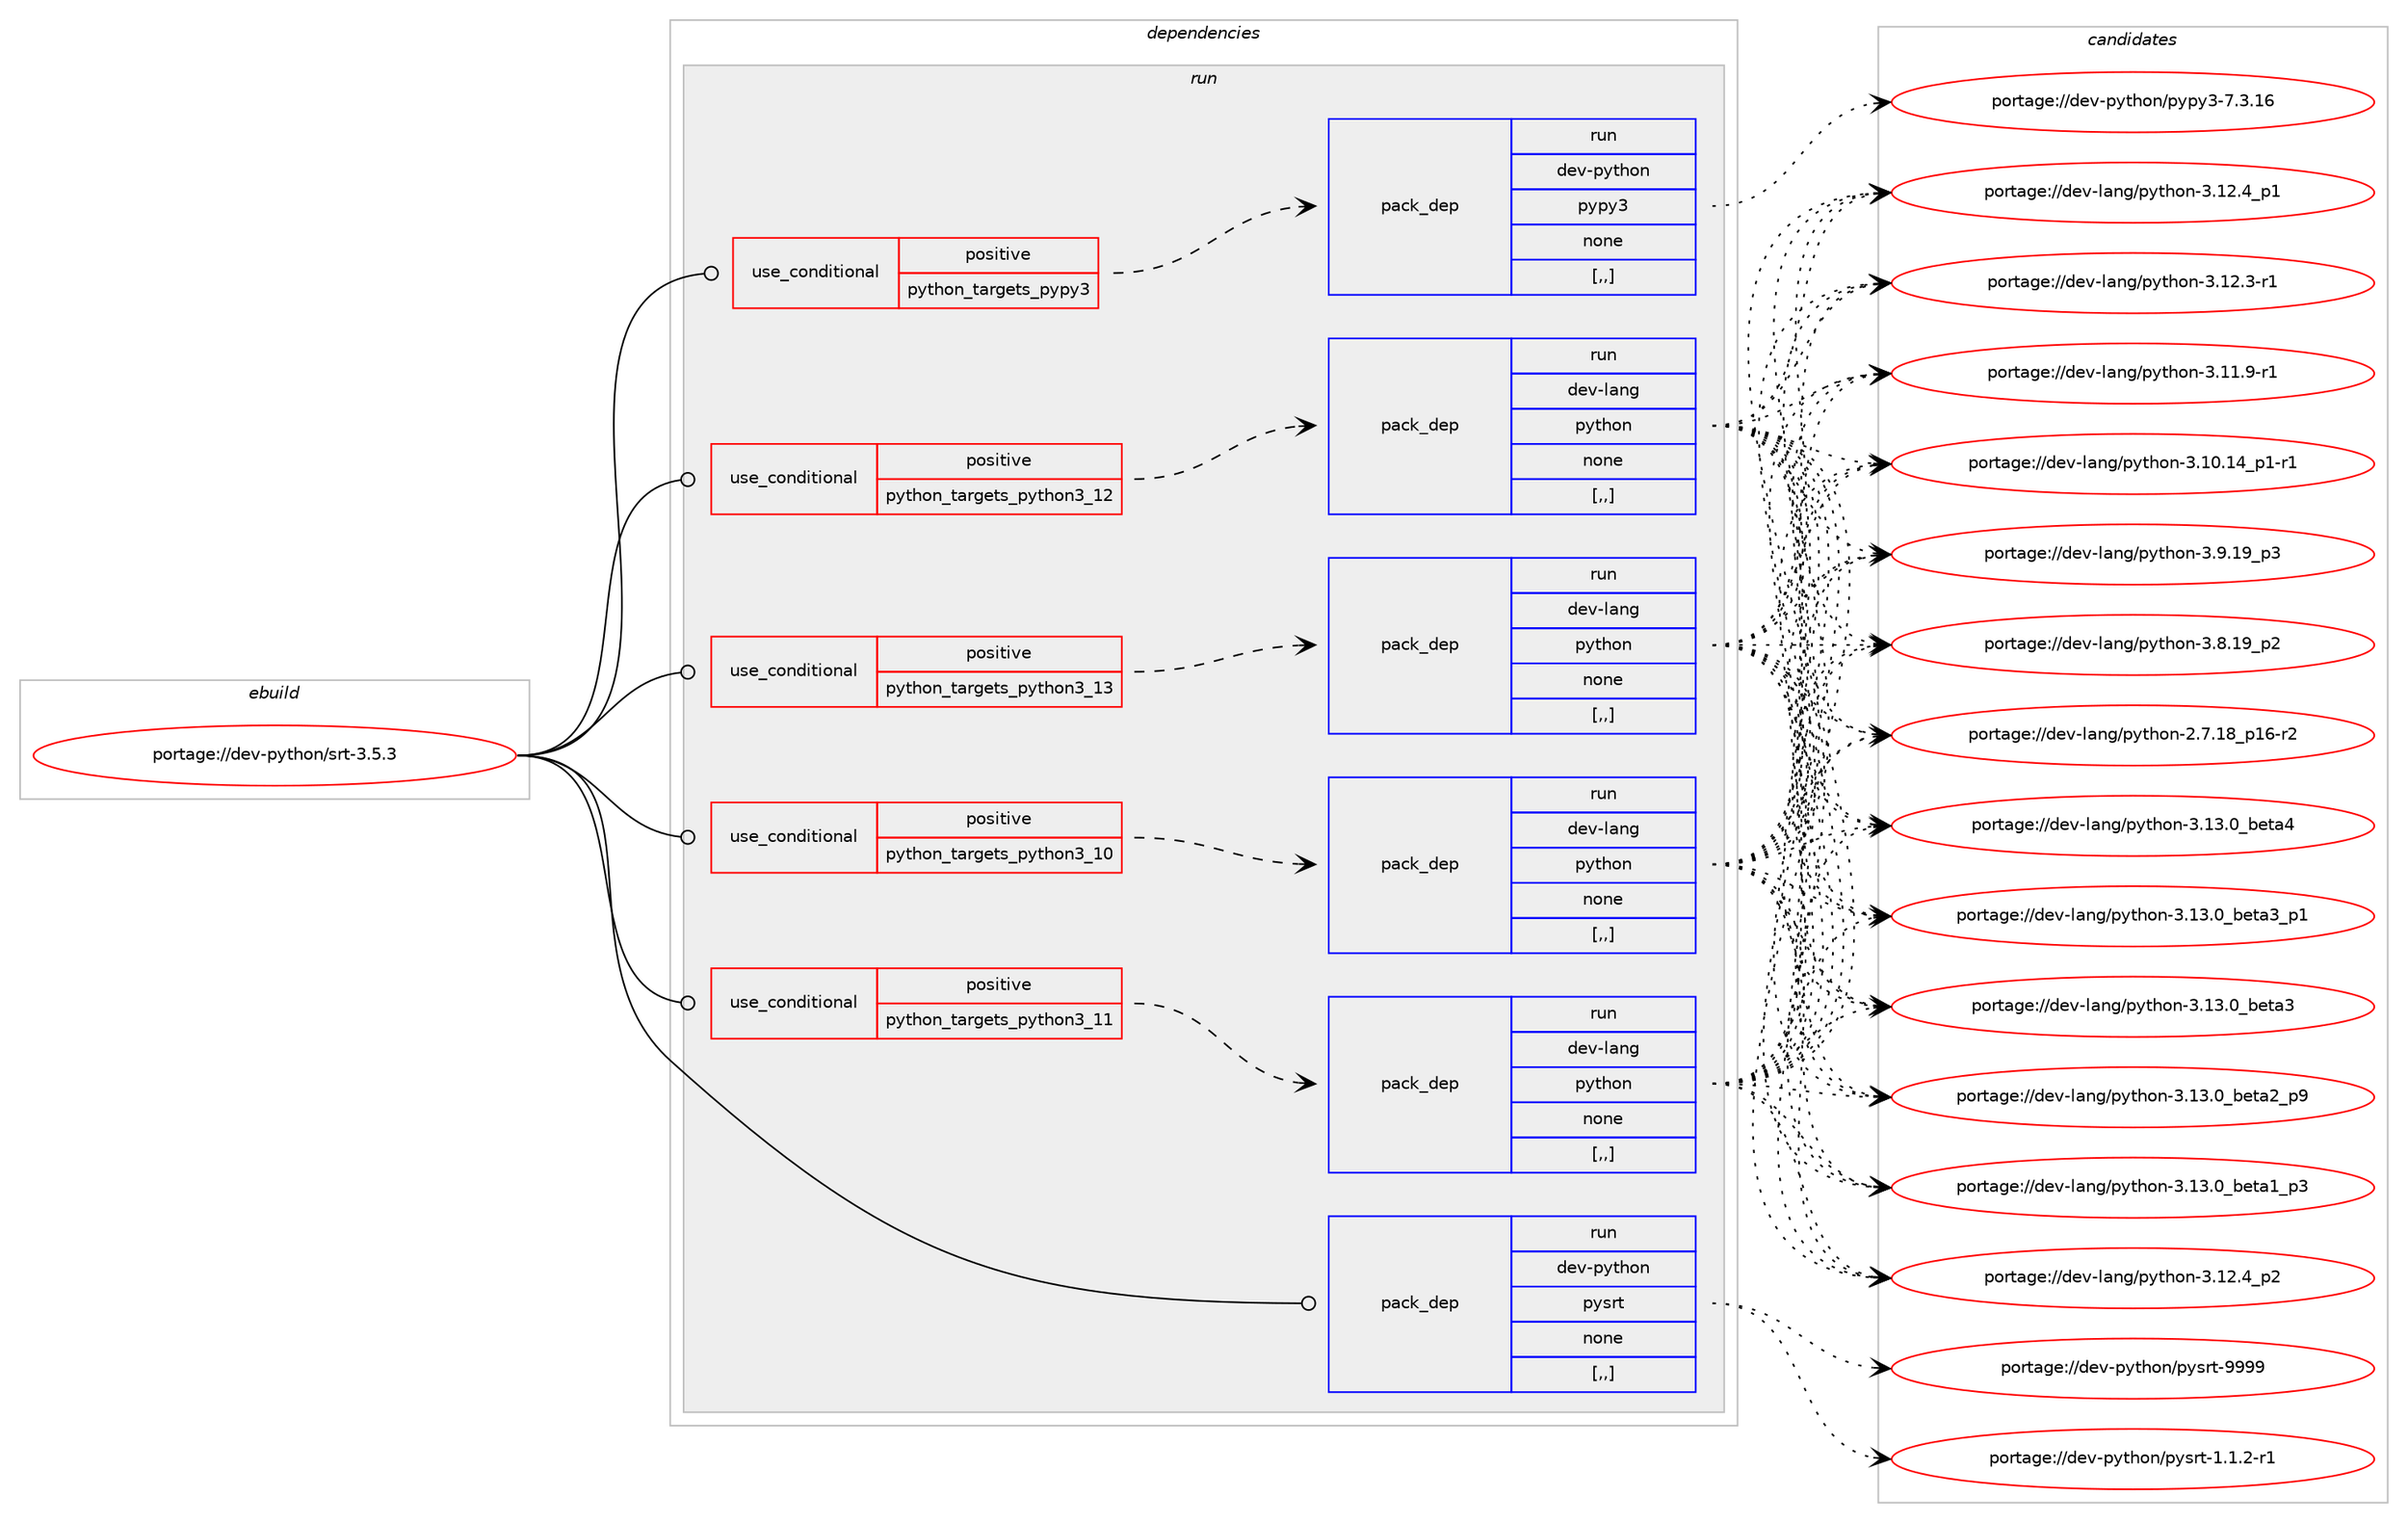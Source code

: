 digraph prolog {

# *************
# Graph options
# *************

newrank=true;
concentrate=true;
compound=true;
graph [rankdir=LR,fontname=Helvetica,fontsize=10,ranksep=1.5];#, ranksep=2.5, nodesep=0.2];
edge  [arrowhead=vee];
node  [fontname=Helvetica,fontsize=10];

# **********
# The ebuild
# **********

subgraph cluster_leftcol {
color=gray;
label=<<i>ebuild</i>>;
id [label="portage://dev-python/srt-3.5.3", color=red, width=4, href="../dev-python/srt-3.5.3.svg"];
}

# ****************
# The dependencies
# ****************

subgraph cluster_midcol {
color=gray;
label=<<i>dependencies</i>>;
subgraph cluster_compile {
fillcolor="#eeeeee";
style=filled;
label=<<i>compile</i>>;
}
subgraph cluster_compileandrun {
fillcolor="#eeeeee";
style=filled;
label=<<i>compile and run</i>>;
}
subgraph cluster_run {
fillcolor="#eeeeee";
style=filled;
label=<<i>run</i>>;
subgraph cond40176 {
dependency165019 [label=<<TABLE BORDER="0" CELLBORDER="1" CELLSPACING="0" CELLPADDING="4"><TR><TD ROWSPAN="3" CELLPADDING="10">use_conditional</TD></TR><TR><TD>positive</TD></TR><TR><TD>python_targets_pypy3</TD></TR></TABLE>>, shape=none, color=red];
subgraph pack123570 {
dependency165020 [label=<<TABLE BORDER="0" CELLBORDER="1" CELLSPACING="0" CELLPADDING="4" WIDTH="220"><TR><TD ROWSPAN="6" CELLPADDING="30">pack_dep</TD></TR><TR><TD WIDTH="110">run</TD></TR><TR><TD>dev-python</TD></TR><TR><TD>pypy3</TD></TR><TR><TD>none</TD></TR><TR><TD>[,,]</TD></TR></TABLE>>, shape=none, color=blue];
}
dependency165019:e -> dependency165020:w [weight=20,style="dashed",arrowhead="vee"];
}
id:e -> dependency165019:w [weight=20,style="solid",arrowhead="odot"];
subgraph cond40177 {
dependency165021 [label=<<TABLE BORDER="0" CELLBORDER="1" CELLSPACING="0" CELLPADDING="4"><TR><TD ROWSPAN="3" CELLPADDING="10">use_conditional</TD></TR><TR><TD>positive</TD></TR><TR><TD>python_targets_python3_10</TD></TR></TABLE>>, shape=none, color=red];
subgraph pack123571 {
dependency165022 [label=<<TABLE BORDER="0" CELLBORDER="1" CELLSPACING="0" CELLPADDING="4" WIDTH="220"><TR><TD ROWSPAN="6" CELLPADDING="30">pack_dep</TD></TR><TR><TD WIDTH="110">run</TD></TR><TR><TD>dev-lang</TD></TR><TR><TD>python</TD></TR><TR><TD>none</TD></TR><TR><TD>[,,]</TD></TR></TABLE>>, shape=none, color=blue];
}
dependency165021:e -> dependency165022:w [weight=20,style="dashed",arrowhead="vee"];
}
id:e -> dependency165021:w [weight=20,style="solid",arrowhead="odot"];
subgraph cond40178 {
dependency165023 [label=<<TABLE BORDER="0" CELLBORDER="1" CELLSPACING="0" CELLPADDING="4"><TR><TD ROWSPAN="3" CELLPADDING="10">use_conditional</TD></TR><TR><TD>positive</TD></TR><TR><TD>python_targets_python3_11</TD></TR></TABLE>>, shape=none, color=red];
subgraph pack123572 {
dependency165024 [label=<<TABLE BORDER="0" CELLBORDER="1" CELLSPACING="0" CELLPADDING="4" WIDTH="220"><TR><TD ROWSPAN="6" CELLPADDING="30">pack_dep</TD></TR><TR><TD WIDTH="110">run</TD></TR><TR><TD>dev-lang</TD></TR><TR><TD>python</TD></TR><TR><TD>none</TD></TR><TR><TD>[,,]</TD></TR></TABLE>>, shape=none, color=blue];
}
dependency165023:e -> dependency165024:w [weight=20,style="dashed",arrowhead="vee"];
}
id:e -> dependency165023:w [weight=20,style="solid",arrowhead="odot"];
subgraph cond40179 {
dependency165025 [label=<<TABLE BORDER="0" CELLBORDER="1" CELLSPACING="0" CELLPADDING="4"><TR><TD ROWSPAN="3" CELLPADDING="10">use_conditional</TD></TR><TR><TD>positive</TD></TR><TR><TD>python_targets_python3_12</TD></TR></TABLE>>, shape=none, color=red];
subgraph pack123573 {
dependency165026 [label=<<TABLE BORDER="0" CELLBORDER="1" CELLSPACING="0" CELLPADDING="4" WIDTH="220"><TR><TD ROWSPAN="6" CELLPADDING="30">pack_dep</TD></TR><TR><TD WIDTH="110">run</TD></TR><TR><TD>dev-lang</TD></TR><TR><TD>python</TD></TR><TR><TD>none</TD></TR><TR><TD>[,,]</TD></TR></TABLE>>, shape=none, color=blue];
}
dependency165025:e -> dependency165026:w [weight=20,style="dashed",arrowhead="vee"];
}
id:e -> dependency165025:w [weight=20,style="solid",arrowhead="odot"];
subgraph cond40180 {
dependency165027 [label=<<TABLE BORDER="0" CELLBORDER="1" CELLSPACING="0" CELLPADDING="4"><TR><TD ROWSPAN="3" CELLPADDING="10">use_conditional</TD></TR><TR><TD>positive</TD></TR><TR><TD>python_targets_python3_13</TD></TR></TABLE>>, shape=none, color=red];
subgraph pack123574 {
dependency165028 [label=<<TABLE BORDER="0" CELLBORDER="1" CELLSPACING="0" CELLPADDING="4" WIDTH="220"><TR><TD ROWSPAN="6" CELLPADDING="30">pack_dep</TD></TR><TR><TD WIDTH="110">run</TD></TR><TR><TD>dev-lang</TD></TR><TR><TD>python</TD></TR><TR><TD>none</TD></TR><TR><TD>[,,]</TD></TR></TABLE>>, shape=none, color=blue];
}
dependency165027:e -> dependency165028:w [weight=20,style="dashed",arrowhead="vee"];
}
id:e -> dependency165027:w [weight=20,style="solid",arrowhead="odot"];
subgraph pack123575 {
dependency165029 [label=<<TABLE BORDER="0" CELLBORDER="1" CELLSPACING="0" CELLPADDING="4" WIDTH="220"><TR><TD ROWSPAN="6" CELLPADDING="30">pack_dep</TD></TR><TR><TD WIDTH="110">run</TD></TR><TR><TD>dev-python</TD></TR><TR><TD>pysrt</TD></TR><TR><TD>none</TD></TR><TR><TD>[,,]</TD></TR></TABLE>>, shape=none, color=blue];
}
id:e -> dependency165029:w [weight=20,style="solid",arrowhead="odot"];
}
}

# **************
# The candidates
# **************

subgraph cluster_choices {
rank=same;
color=gray;
label=<<i>candidates</i>>;

subgraph choice123570 {
color=black;
nodesep=1;
choice10010111845112121116104111110471121211121215145554651464954 [label="portage://dev-python/pypy3-7.3.16", color=red, width=4,href="../dev-python/pypy3-7.3.16.svg"];
dependency165020:e -> choice10010111845112121116104111110471121211121215145554651464954:w [style=dotted,weight="100"];
}
subgraph choice123571 {
color=black;
nodesep=1;
choice1001011184510897110103471121211161041111104551464951464895981011169752 [label="portage://dev-lang/python-3.13.0_beta4", color=red, width=4,href="../dev-lang/python-3.13.0_beta4.svg"];
choice10010111845108971101034711212111610411111045514649514648959810111697519511249 [label="portage://dev-lang/python-3.13.0_beta3_p1", color=red, width=4,href="../dev-lang/python-3.13.0_beta3_p1.svg"];
choice1001011184510897110103471121211161041111104551464951464895981011169751 [label="portage://dev-lang/python-3.13.0_beta3", color=red, width=4,href="../dev-lang/python-3.13.0_beta3.svg"];
choice10010111845108971101034711212111610411111045514649514648959810111697509511257 [label="portage://dev-lang/python-3.13.0_beta2_p9", color=red, width=4,href="../dev-lang/python-3.13.0_beta2_p9.svg"];
choice10010111845108971101034711212111610411111045514649514648959810111697499511251 [label="portage://dev-lang/python-3.13.0_beta1_p3", color=red, width=4,href="../dev-lang/python-3.13.0_beta1_p3.svg"];
choice100101118451089711010347112121116104111110455146495046529511250 [label="portage://dev-lang/python-3.12.4_p2", color=red, width=4,href="../dev-lang/python-3.12.4_p2.svg"];
choice100101118451089711010347112121116104111110455146495046529511249 [label="portage://dev-lang/python-3.12.4_p1", color=red, width=4,href="../dev-lang/python-3.12.4_p1.svg"];
choice100101118451089711010347112121116104111110455146495046514511449 [label="portage://dev-lang/python-3.12.3-r1", color=red, width=4,href="../dev-lang/python-3.12.3-r1.svg"];
choice100101118451089711010347112121116104111110455146494946574511449 [label="portage://dev-lang/python-3.11.9-r1", color=red, width=4,href="../dev-lang/python-3.11.9-r1.svg"];
choice100101118451089711010347112121116104111110455146494846495295112494511449 [label="portage://dev-lang/python-3.10.14_p1-r1", color=red, width=4,href="../dev-lang/python-3.10.14_p1-r1.svg"];
choice100101118451089711010347112121116104111110455146574649579511251 [label="portage://dev-lang/python-3.9.19_p3", color=red, width=4,href="../dev-lang/python-3.9.19_p3.svg"];
choice100101118451089711010347112121116104111110455146564649579511250 [label="portage://dev-lang/python-3.8.19_p2", color=red, width=4,href="../dev-lang/python-3.8.19_p2.svg"];
choice100101118451089711010347112121116104111110455046554649569511249544511450 [label="portage://dev-lang/python-2.7.18_p16-r2", color=red, width=4,href="../dev-lang/python-2.7.18_p16-r2.svg"];
dependency165022:e -> choice1001011184510897110103471121211161041111104551464951464895981011169752:w [style=dotted,weight="100"];
dependency165022:e -> choice10010111845108971101034711212111610411111045514649514648959810111697519511249:w [style=dotted,weight="100"];
dependency165022:e -> choice1001011184510897110103471121211161041111104551464951464895981011169751:w [style=dotted,weight="100"];
dependency165022:e -> choice10010111845108971101034711212111610411111045514649514648959810111697509511257:w [style=dotted,weight="100"];
dependency165022:e -> choice10010111845108971101034711212111610411111045514649514648959810111697499511251:w [style=dotted,weight="100"];
dependency165022:e -> choice100101118451089711010347112121116104111110455146495046529511250:w [style=dotted,weight="100"];
dependency165022:e -> choice100101118451089711010347112121116104111110455146495046529511249:w [style=dotted,weight="100"];
dependency165022:e -> choice100101118451089711010347112121116104111110455146495046514511449:w [style=dotted,weight="100"];
dependency165022:e -> choice100101118451089711010347112121116104111110455146494946574511449:w [style=dotted,weight="100"];
dependency165022:e -> choice100101118451089711010347112121116104111110455146494846495295112494511449:w [style=dotted,weight="100"];
dependency165022:e -> choice100101118451089711010347112121116104111110455146574649579511251:w [style=dotted,weight="100"];
dependency165022:e -> choice100101118451089711010347112121116104111110455146564649579511250:w [style=dotted,weight="100"];
dependency165022:e -> choice100101118451089711010347112121116104111110455046554649569511249544511450:w [style=dotted,weight="100"];
}
subgraph choice123572 {
color=black;
nodesep=1;
choice1001011184510897110103471121211161041111104551464951464895981011169752 [label="portage://dev-lang/python-3.13.0_beta4", color=red, width=4,href="../dev-lang/python-3.13.0_beta4.svg"];
choice10010111845108971101034711212111610411111045514649514648959810111697519511249 [label="portage://dev-lang/python-3.13.0_beta3_p1", color=red, width=4,href="../dev-lang/python-3.13.0_beta3_p1.svg"];
choice1001011184510897110103471121211161041111104551464951464895981011169751 [label="portage://dev-lang/python-3.13.0_beta3", color=red, width=4,href="../dev-lang/python-3.13.0_beta3.svg"];
choice10010111845108971101034711212111610411111045514649514648959810111697509511257 [label="portage://dev-lang/python-3.13.0_beta2_p9", color=red, width=4,href="../dev-lang/python-3.13.0_beta2_p9.svg"];
choice10010111845108971101034711212111610411111045514649514648959810111697499511251 [label="portage://dev-lang/python-3.13.0_beta1_p3", color=red, width=4,href="../dev-lang/python-3.13.0_beta1_p3.svg"];
choice100101118451089711010347112121116104111110455146495046529511250 [label="portage://dev-lang/python-3.12.4_p2", color=red, width=4,href="../dev-lang/python-3.12.4_p2.svg"];
choice100101118451089711010347112121116104111110455146495046529511249 [label="portage://dev-lang/python-3.12.4_p1", color=red, width=4,href="../dev-lang/python-3.12.4_p1.svg"];
choice100101118451089711010347112121116104111110455146495046514511449 [label="portage://dev-lang/python-3.12.3-r1", color=red, width=4,href="../dev-lang/python-3.12.3-r1.svg"];
choice100101118451089711010347112121116104111110455146494946574511449 [label="portage://dev-lang/python-3.11.9-r1", color=red, width=4,href="../dev-lang/python-3.11.9-r1.svg"];
choice100101118451089711010347112121116104111110455146494846495295112494511449 [label="portage://dev-lang/python-3.10.14_p1-r1", color=red, width=4,href="../dev-lang/python-3.10.14_p1-r1.svg"];
choice100101118451089711010347112121116104111110455146574649579511251 [label="portage://dev-lang/python-3.9.19_p3", color=red, width=4,href="../dev-lang/python-3.9.19_p3.svg"];
choice100101118451089711010347112121116104111110455146564649579511250 [label="portage://dev-lang/python-3.8.19_p2", color=red, width=4,href="../dev-lang/python-3.8.19_p2.svg"];
choice100101118451089711010347112121116104111110455046554649569511249544511450 [label="portage://dev-lang/python-2.7.18_p16-r2", color=red, width=4,href="../dev-lang/python-2.7.18_p16-r2.svg"];
dependency165024:e -> choice1001011184510897110103471121211161041111104551464951464895981011169752:w [style=dotted,weight="100"];
dependency165024:e -> choice10010111845108971101034711212111610411111045514649514648959810111697519511249:w [style=dotted,weight="100"];
dependency165024:e -> choice1001011184510897110103471121211161041111104551464951464895981011169751:w [style=dotted,weight="100"];
dependency165024:e -> choice10010111845108971101034711212111610411111045514649514648959810111697509511257:w [style=dotted,weight="100"];
dependency165024:e -> choice10010111845108971101034711212111610411111045514649514648959810111697499511251:w [style=dotted,weight="100"];
dependency165024:e -> choice100101118451089711010347112121116104111110455146495046529511250:w [style=dotted,weight="100"];
dependency165024:e -> choice100101118451089711010347112121116104111110455146495046529511249:w [style=dotted,weight="100"];
dependency165024:e -> choice100101118451089711010347112121116104111110455146495046514511449:w [style=dotted,weight="100"];
dependency165024:e -> choice100101118451089711010347112121116104111110455146494946574511449:w [style=dotted,weight="100"];
dependency165024:e -> choice100101118451089711010347112121116104111110455146494846495295112494511449:w [style=dotted,weight="100"];
dependency165024:e -> choice100101118451089711010347112121116104111110455146574649579511251:w [style=dotted,weight="100"];
dependency165024:e -> choice100101118451089711010347112121116104111110455146564649579511250:w [style=dotted,weight="100"];
dependency165024:e -> choice100101118451089711010347112121116104111110455046554649569511249544511450:w [style=dotted,weight="100"];
}
subgraph choice123573 {
color=black;
nodesep=1;
choice1001011184510897110103471121211161041111104551464951464895981011169752 [label="portage://dev-lang/python-3.13.0_beta4", color=red, width=4,href="../dev-lang/python-3.13.0_beta4.svg"];
choice10010111845108971101034711212111610411111045514649514648959810111697519511249 [label="portage://dev-lang/python-3.13.0_beta3_p1", color=red, width=4,href="../dev-lang/python-3.13.0_beta3_p1.svg"];
choice1001011184510897110103471121211161041111104551464951464895981011169751 [label="portage://dev-lang/python-3.13.0_beta3", color=red, width=4,href="../dev-lang/python-3.13.0_beta3.svg"];
choice10010111845108971101034711212111610411111045514649514648959810111697509511257 [label="portage://dev-lang/python-3.13.0_beta2_p9", color=red, width=4,href="../dev-lang/python-3.13.0_beta2_p9.svg"];
choice10010111845108971101034711212111610411111045514649514648959810111697499511251 [label="portage://dev-lang/python-3.13.0_beta1_p3", color=red, width=4,href="../dev-lang/python-3.13.0_beta1_p3.svg"];
choice100101118451089711010347112121116104111110455146495046529511250 [label="portage://dev-lang/python-3.12.4_p2", color=red, width=4,href="../dev-lang/python-3.12.4_p2.svg"];
choice100101118451089711010347112121116104111110455146495046529511249 [label="portage://dev-lang/python-3.12.4_p1", color=red, width=4,href="../dev-lang/python-3.12.4_p1.svg"];
choice100101118451089711010347112121116104111110455146495046514511449 [label="portage://dev-lang/python-3.12.3-r1", color=red, width=4,href="../dev-lang/python-3.12.3-r1.svg"];
choice100101118451089711010347112121116104111110455146494946574511449 [label="portage://dev-lang/python-3.11.9-r1", color=red, width=4,href="../dev-lang/python-3.11.9-r1.svg"];
choice100101118451089711010347112121116104111110455146494846495295112494511449 [label="portage://dev-lang/python-3.10.14_p1-r1", color=red, width=4,href="../dev-lang/python-3.10.14_p1-r1.svg"];
choice100101118451089711010347112121116104111110455146574649579511251 [label="portage://dev-lang/python-3.9.19_p3", color=red, width=4,href="../dev-lang/python-3.9.19_p3.svg"];
choice100101118451089711010347112121116104111110455146564649579511250 [label="portage://dev-lang/python-3.8.19_p2", color=red, width=4,href="../dev-lang/python-3.8.19_p2.svg"];
choice100101118451089711010347112121116104111110455046554649569511249544511450 [label="portage://dev-lang/python-2.7.18_p16-r2", color=red, width=4,href="../dev-lang/python-2.7.18_p16-r2.svg"];
dependency165026:e -> choice1001011184510897110103471121211161041111104551464951464895981011169752:w [style=dotted,weight="100"];
dependency165026:e -> choice10010111845108971101034711212111610411111045514649514648959810111697519511249:w [style=dotted,weight="100"];
dependency165026:e -> choice1001011184510897110103471121211161041111104551464951464895981011169751:w [style=dotted,weight="100"];
dependency165026:e -> choice10010111845108971101034711212111610411111045514649514648959810111697509511257:w [style=dotted,weight="100"];
dependency165026:e -> choice10010111845108971101034711212111610411111045514649514648959810111697499511251:w [style=dotted,weight="100"];
dependency165026:e -> choice100101118451089711010347112121116104111110455146495046529511250:w [style=dotted,weight="100"];
dependency165026:e -> choice100101118451089711010347112121116104111110455146495046529511249:w [style=dotted,weight="100"];
dependency165026:e -> choice100101118451089711010347112121116104111110455146495046514511449:w [style=dotted,weight="100"];
dependency165026:e -> choice100101118451089711010347112121116104111110455146494946574511449:w [style=dotted,weight="100"];
dependency165026:e -> choice100101118451089711010347112121116104111110455146494846495295112494511449:w [style=dotted,weight="100"];
dependency165026:e -> choice100101118451089711010347112121116104111110455146574649579511251:w [style=dotted,weight="100"];
dependency165026:e -> choice100101118451089711010347112121116104111110455146564649579511250:w [style=dotted,weight="100"];
dependency165026:e -> choice100101118451089711010347112121116104111110455046554649569511249544511450:w [style=dotted,weight="100"];
}
subgraph choice123574 {
color=black;
nodesep=1;
choice1001011184510897110103471121211161041111104551464951464895981011169752 [label="portage://dev-lang/python-3.13.0_beta4", color=red, width=4,href="../dev-lang/python-3.13.0_beta4.svg"];
choice10010111845108971101034711212111610411111045514649514648959810111697519511249 [label="portage://dev-lang/python-3.13.0_beta3_p1", color=red, width=4,href="../dev-lang/python-3.13.0_beta3_p1.svg"];
choice1001011184510897110103471121211161041111104551464951464895981011169751 [label="portage://dev-lang/python-3.13.0_beta3", color=red, width=4,href="../dev-lang/python-3.13.0_beta3.svg"];
choice10010111845108971101034711212111610411111045514649514648959810111697509511257 [label="portage://dev-lang/python-3.13.0_beta2_p9", color=red, width=4,href="../dev-lang/python-3.13.0_beta2_p9.svg"];
choice10010111845108971101034711212111610411111045514649514648959810111697499511251 [label="portage://dev-lang/python-3.13.0_beta1_p3", color=red, width=4,href="../dev-lang/python-3.13.0_beta1_p3.svg"];
choice100101118451089711010347112121116104111110455146495046529511250 [label="portage://dev-lang/python-3.12.4_p2", color=red, width=4,href="../dev-lang/python-3.12.4_p2.svg"];
choice100101118451089711010347112121116104111110455146495046529511249 [label="portage://dev-lang/python-3.12.4_p1", color=red, width=4,href="../dev-lang/python-3.12.4_p1.svg"];
choice100101118451089711010347112121116104111110455146495046514511449 [label="portage://dev-lang/python-3.12.3-r1", color=red, width=4,href="../dev-lang/python-3.12.3-r1.svg"];
choice100101118451089711010347112121116104111110455146494946574511449 [label="portage://dev-lang/python-3.11.9-r1", color=red, width=4,href="../dev-lang/python-3.11.9-r1.svg"];
choice100101118451089711010347112121116104111110455146494846495295112494511449 [label="portage://dev-lang/python-3.10.14_p1-r1", color=red, width=4,href="../dev-lang/python-3.10.14_p1-r1.svg"];
choice100101118451089711010347112121116104111110455146574649579511251 [label="portage://dev-lang/python-3.9.19_p3", color=red, width=4,href="../dev-lang/python-3.9.19_p3.svg"];
choice100101118451089711010347112121116104111110455146564649579511250 [label="portage://dev-lang/python-3.8.19_p2", color=red, width=4,href="../dev-lang/python-3.8.19_p2.svg"];
choice100101118451089711010347112121116104111110455046554649569511249544511450 [label="portage://dev-lang/python-2.7.18_p16-r2", color=red, width=4,href="../dev-lang/python-2.7.18_p16-r2.svg"];
dependency165028:e -> choice1001011184510897110103471121211161041111104551464951464895981011169752:w [style=dotted,weight="100"];
dependency165028:e -> choice10010111845108971101034711212111610411111045514649514648959810111697519511249:w [style=dotted,weight="100"];
dependency165028:e -> choice1001011184510897110103471121211161041111104551464951464895981011169751:w [style=dotted,weight="100"];
dependency165028:e -> choice10010111845108971101034711212111610411111045514649514648959810111697509511257:w [style=dotted,weight="100"];
dependency165028:e -> choice10010111845108971101034711212111610411111045514649514648959810111697499511251:w [style=dotted,weight="100"];
dependency165028:e -> choice100101118451089711010347112121116104111110455146495046529511250:w [style=dotted,weight="100"];
dependency165028:e -> choice100101118451089711010347112121116104111110455146495046529511249:w [style=dotted,weight="100"];
dependency165028:e -> choice100101118451089711010347112121116104111110455146495046514511449:w [style=dotted,weight="100"];
dependency165028:e -> choice100101118451089711010347112121116104111110455146494946574511449:w [style=dotted,weight="100"];
dependency165028:e -> choice100101118451089711010347112121116104111110455146494846495295112494511449:w [style=dotted,weight="100"];
dependency165028:e -> choice100101118451089711010347112121116104111110455146574649579511251:w [style=dotted,weight="100"];
dependency165028:e -> choice100101118451089711010347112121116104111110455146564649579511250:w [style=dotted,weight="100"];
dependency165028:e -> choice100101118451089711010347112121116104111110455046554649569511249544511450:w [style=dotted,weight="100"];
}
subgraph choice123575 {
color=black;
nodesep=1;
choice10010111845112121116104111110471121211151141164557575757 [label="portage://dev-python/pysrt-9999", color=red, width=4,href="../dev-python/pysrt-9999.svg"];
choice10010111845112121116104111110471121211151141164549464946504511449 [label="portage://dev-python/pysrt-1.1.2-r1", color=red, width=4,href="../dev-python/pysrt-1.1.2-r1.svg"];
dependency165029:e -> choice10010111845112121116104111110471121211151141164557575757:w [style=dotted,weight="100"];
dependency165029:e -> choice10010111845112121116104111110471121211151141164549464946504511449:w [style=dotted,weight="100"];
}
}

}
